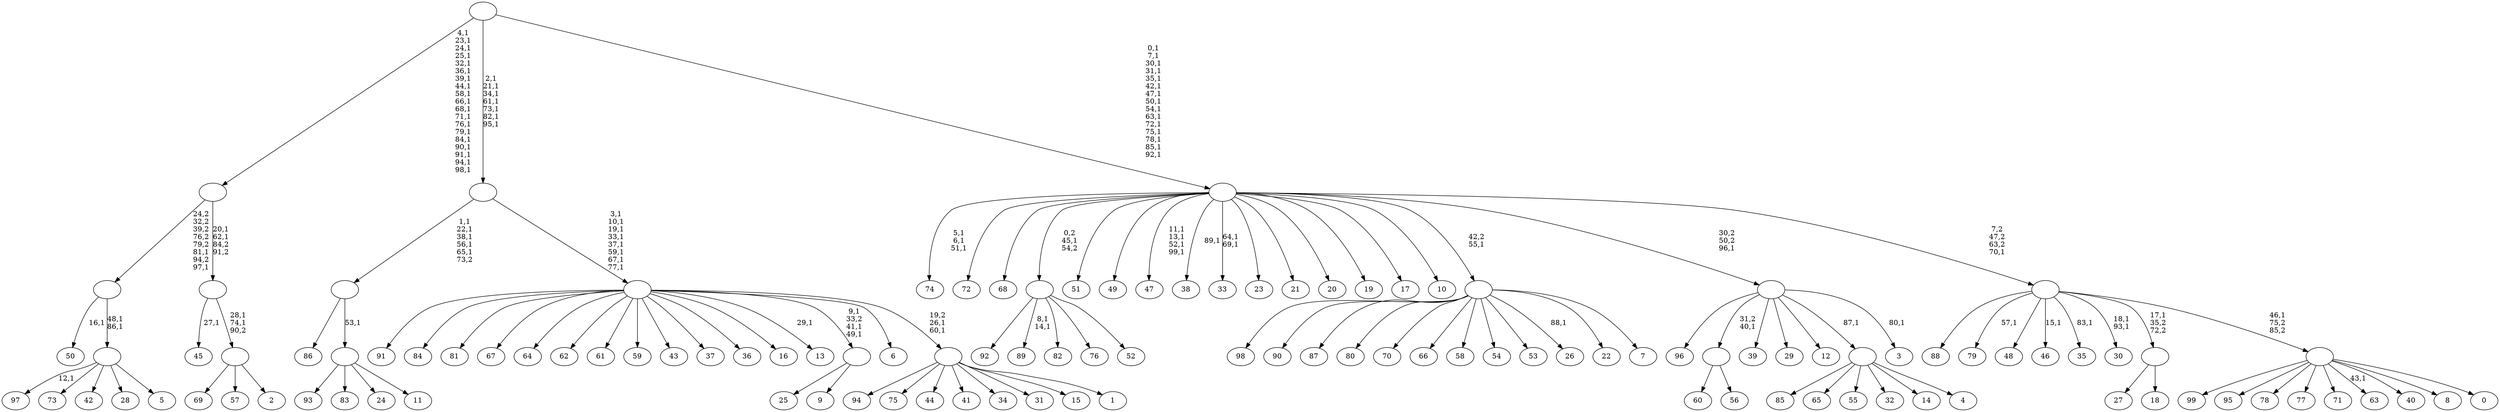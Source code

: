 digraph T {
	200 [label="99"]
	199 [label="98"]
	198 [label="97"]
	196 [label="96"]
	195 [label="95"]
	194 [label="94"]
	193 [label="93"]
	192 [label="92"]
	191 [label="91"]
	190 [label="90"]
	189 [label="89"]
	186 [label="88"]
	185 [label="87"]
	184 [label="86"]
	183 [label="85"]
	182 [label="84"]
	181 [label="83"]
	180 [label="82"]
	179 [label="81"]
	178 [label="80"]
	177 [label="79"]
	175 [label="78"]
	174 [label="77"]
	173 [label="76"]
	172 [label="75"]
	171 [label="74"]
	167 [label="73"]
	166 [label="72"]
	165 [label="71"]
	164 [label="70"]
	163 [label="69"]
	162 [label="68"]
	161 [label="67"]
	160 [label="66"]
	159 [label="65"]
	158 [label="64"]
	157 [label="63"]
	155 [label="62"]
	154 [label="61"]
	153 [label="60"]
	152 [label="59"]
	151 [label="58"]
	150 [label="57"]
	149 [label="56"]
	148 [label=""]
	147 [label="55"]
	146 [label="54"]
	145 [label="53"]
	144 [label="52"]
	143 [label=""]
	142 [label="51"]
	141 [label="50"]
	139 [label="49"]
	138 [label="48"]
	137 [label="47"]
	132 [label="46"]
	130 [label="45"]
	128 [label="44"]
	127 [label="43"]
	126 [label="42"]
	125 [label="41"]
	124 [label="40"]
	123 [label="39"]
	122 [label="38"]
	120 [label="37"]
	119 [label="36"]
	118 [label="35"]
	116 [label="34"]
	115 [label="33"]
	112 [label="32"]
	111 [label="31"]
	110 [label="30"]
	107 [label="29"]
	106 [label="28"]
	105 [label="27"]
	104 [label="26"]
	102 [label="25"]
	101 [label="24"]
	100 [label="23"]
	99 [label="22"]
	98 [label="21"]
	97 [label="20"]
	96 [label="19"]
	95 [label="18"]
	94 [label=""]
	93 [label="17"]
	92 [label="16"]
	91 [label="15"]
	90 [label="14"]
	89 [label="13"]
	87 [label="12"]
	86 [label="11"]
	85 [label=""]
	84 [label=""]
	79 [label="10"]
	78 [label="9"]
	77 [label=""]
	74 [label="8"]
	73 [label="7"]
	72 [label=""]
	71 [label="6"]
	70 [label="5"]
	69 [label=""]
	67 [label=""]
	65 [label="4"]
	64 [label=""]
	63 [label="3"]
	61 [label=""]
	60 [label="2"]
	59 [label=""]
	57 [label=""]
	55 [label=""]
	36 [label="1"]
	35 [label=""]
	33 [label=""]
	25 [label=""]
	18 [label="0"]
	17 [label=""]
	16 [label=""]
	15 [label=""]
	0 [label=""]
	148 -> 153 [label=""]
	148 -> 149 [label=""]
	143 -> 189 [label="8,1\n14,1"]
	143 -> 192 [label=""]
	143 -> 180 [label=""]
	143 -> 173 [label=""]
	143 -> 144 [label=""]
	94 -> 105 [label=""]
	94 -> 95 [label=""]
	85 -> 193 [label=""]
	85 -> 181 [label=""]
	85 -> 101 [label=""]
	85 -> 86 [label=""]
	84 -> 184 [label=""]
	84 -> 85 [label="53,1"]
	77 -> 102 [label=""]
	77 -> 78 [label=""]
	72 -> 104 [label="88,1"]
	72 -> 199 [label=""]
	72 -> 190 [label=""]
	72 -> 185 [label=""]
	72 -> 178 [label=""]
	72 -> 164 [label=""]
	72 -> 160 [label=""]
	72 -> 151 [label=""]
	72 -> 146 [label=""]
	72 -> 145 [label=""]
	72 -> 99 [label=""]
	72 -> 73 [label=""]
	69 -> 198 [label="12,1"]
	69 -> 167 [label=""]
	69 -> 126 [label=""]
	69 -> 106 [label=""]
	69 -> 70 [label=""]
	67 -> 69 [label="48,1\n86,1"]
	67 -> 141 [label="16,1"]
	64 -> 183 [label=""]
	64 -> 159 [label=""]
	64 -> 147 [label=""]
	64 -> 112 [label=""]
	64 -> 90 [label=""]
	64 -> 65 [label=""]
	61 -> 63 [label="80,1"]
	61 -> 196 [label=""]
	61 -> 148 [label="31,2\n40,1"]
	61 -> 123 [label=""]
	61 -> 107 [label=""]
	61 -> 87 [label=""]
	61 -> 64 [label="87,1"]
	59 -> 163 [label=""]
	59 -> 150 [label=""]
	59 -> 60 [label=""]
	57 -> 59 [label="28,1\n74,1\n90,2"]
	57 -> 130 [label="27,1"]
	55 -> 57 [label="20,1\n62,1\n84,2\n91,2"]
	55 -> 67 [label="24,2\n32,2\n39,2\n76,2\n79,2\n81,1\n94,2\n97,1"]
	35 -> 194 [label=""]
	35 -> 172 [label=""]
	35 -> 128 [label=""]
	35 -> 125 [label=""]
	35 -> 116 [label=""]
	35 -> 111 [label=""]
	35 -> 91 [label=""]
	35 -> 36 [label=""]
	33 -> 35 [label="19,2\n26,1\n60,1"]
	33 -> 77 [label="9,1\n33,2\n41,1\n49,1"]
	33 -> 89 [label="29,1"]
	33 -> 191 [label=""]
	33 -> 182 [label=""]
	33 -> 179 [label=""]
	33 -> 161 [label=""]
	33 -> 158 [label=""]
	33 -> 155 [label=""]
	33 -> 154 [label=""]
	33 -> 152 [label=""]
	33 -> 127 [label=""]
	33 -> 120 [label=""]
	33 -> 119 [label=""]
	33 -> 92 [label=""]
	33 -> 71 [label=""]
	25 -> 33 [label="3,1\n10,1\n19,1\n33,1\n37,1\n59,1\n67,1\n77,1"]
	25 -> 84 [label="1,1\n22,1\n38,1\n56,1\n65,1\n73,2"]
	17 -> 157 [label="43,1"]
	17 -> 200 [label=""]
	17 -> 195 [label=""]
	17 -> 175 [label=""]
	17 -> 174 [label=""]
	17 -> 165 [label=""]
	17 -> 124 [label=""]
	17 -> 74 [label=""]
	17 -> 18 [label=""]
	16 -> 110 [label="18,1\n93,1"]
	16 -> 118 [label="83,1"]
	16 -> 132 [label="15,1"]
	16 -> 177 [label="57,1"]
	16 -> 186 [label=""]
	16 -> 138 [label=""]
	16 -> 94 [label="17,1\n35,2\n72,2"]
	16 -> 17 [label="46,1\n75,2\n85,2"]
	15 -> 115 [label="64,1\n69,1"]
	15 -> 122 [label="89,1"]
	15 -> 137 [label="11,1\n13,1\n52,1\n99,1"]
	15 -> 171 [label="5,1\n6,1\n51,1"]
	15 -> 166 [label=""]
	15 -> 162 [label=""]
	15 -> 143 [label="0,2\n45,1\n54,2"]
	15 -> 142 [label=""]
	15 -> 139 [label=""]
	15 -> 100 [label=""]
	15 -> 98 [label=""]
	15 -> 97 [label=""]
	15 -> 96 [label=""]
	15 -> 93 [label=""]
	15 -> 79 [label=""]
	15 -> 72 [label="42,2\n55,1"]
	15 -> 61 [label="30,2\n50,2\n96,1"]
	15 -> 16 [label="7,2\n47,2\n63,2\n70,1"]
	0 -> 15 [label="0,1\n7,1\n30,1\n31,1\n35,1\n42,1\n47,1\n50,1\n54,1\n63,1\n72,1\n75,1\n78,1\n85,1\n92,1"]
	0 -> 25 [label="2,1\n21,1\n34,1\n61,1\n73,1\n82,1\n95,1"]
	0 -> 55 [label="4,1\n23,1\n24,1\n25,1\n32,1\n36,1\n39,1\n44,1\n58,1\n66,1\n68,1\n71,1\n76,1\n79,1\n84,1\n90,1\n91,1\n94,1\n98,1"]
}
